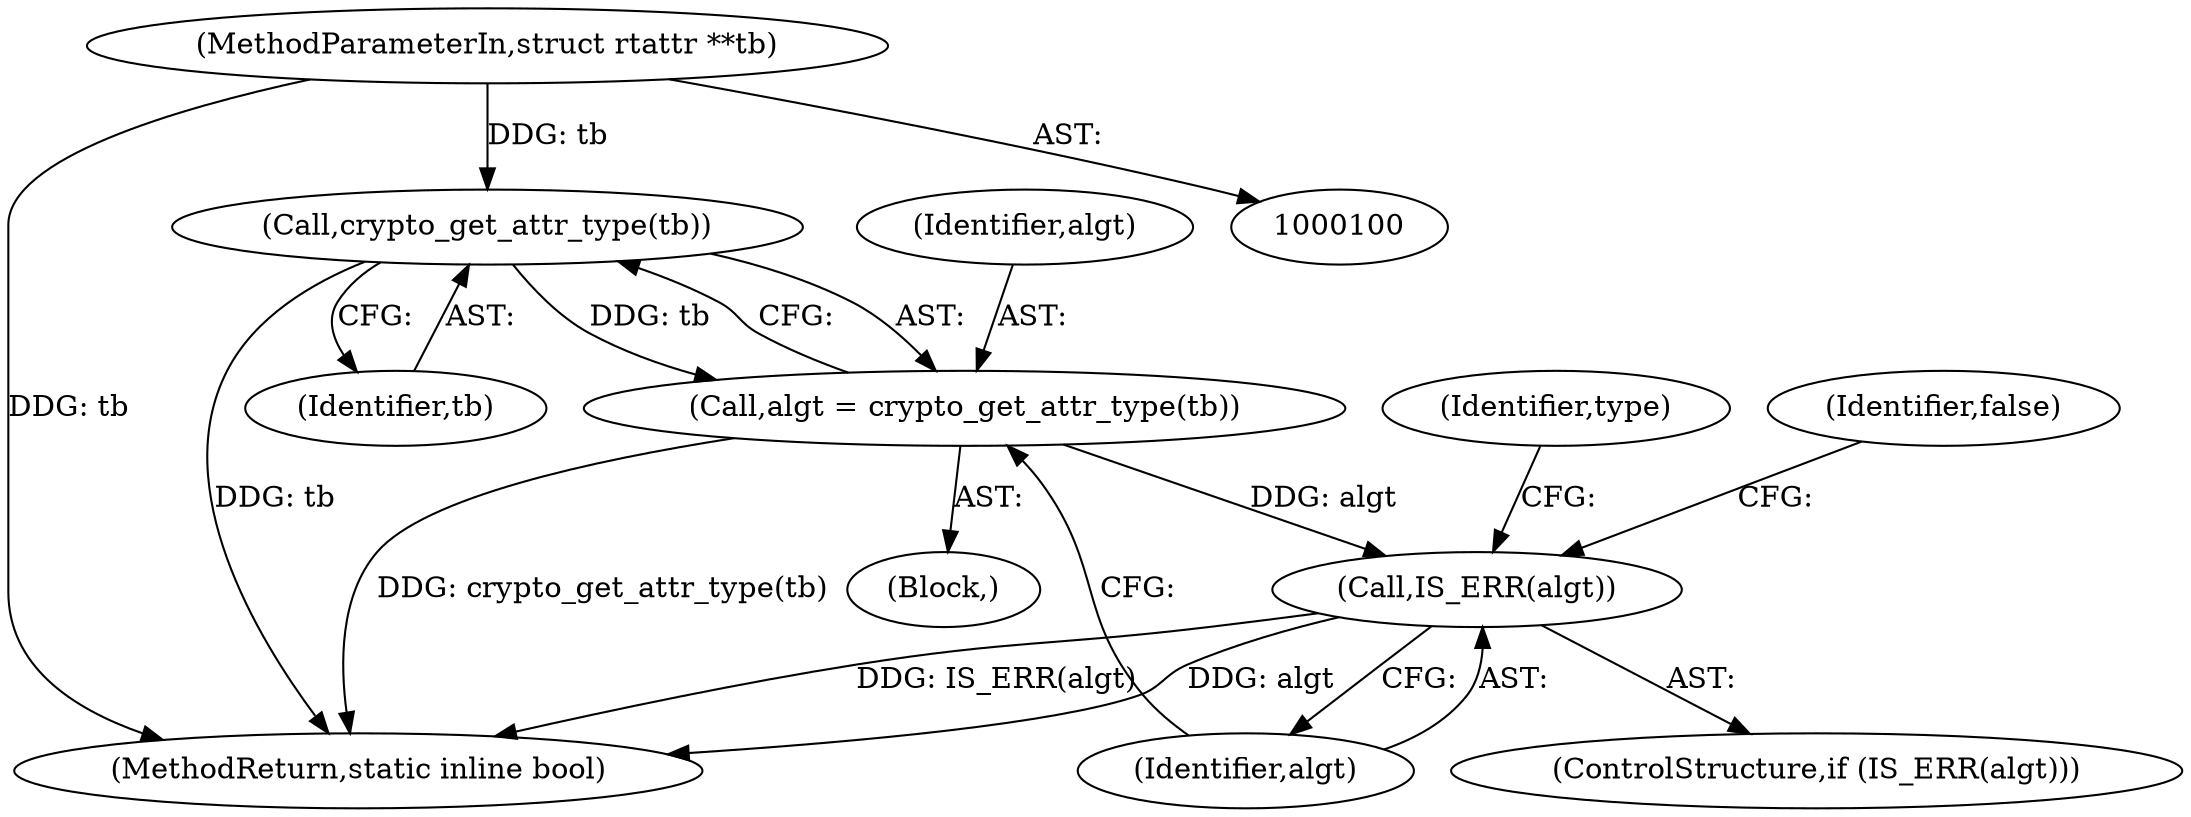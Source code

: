 digraph "0_linux_48a992727d82cb7db076fa15d372178743b1f4cd@API" {
"1000108" [label="(Call,crypto_get_attr_type(tb))"];
"1000101" [label="(MethodParameterIn,struct rtattr **tb)"];
"1000106" [label="(Call,algt = crypto_get_attr_type(tb))"];
"1000111" [label="(Call,IS_ERR(algt))"];
"1000114" [label="(Identifier,false)"];
"1000106" [label="(Call,algt = crypto_get_attr_type(tb))"];
"1000101" [label="(MethodParameterIn,struct rtattr **tb)"];
"1000104" [label="(Block,)"];
"1000144" [label="(MethodReturn,static inline bool)"];
"1000108" [label="(Call,crypto_get_attr_type(tb))"];
"1000107" [label="(Identifier,algt)"];
"1000112" [label="(Identifier,algt)"];
"1000110" [label="(ControlStructure,if (IS_ERR(algt)))"];
"1000117" [label="(Identifier,type)"];
"1000111" [label="(Call,IS_ERR(algt))"];
"1000109" [label="(Identifier,tb)"];
"1000108" -> "1000106"  [label="AST: "];
"1000108" -> "1000109"  [label="CFG: "];
"1000109" -> "1000108"  [label="AST: "];
"1000106" -> "1000108"  [label="CFG: "];
"1000108" -> "1000144"  [label="DDG: tb"];
"1000108" -> "1000106"  [label="DDG: tb"];
"1000101" -> "1000108"  [label="DDG: tb"];
"1000101" -> "1000100"  [label="AST: "];
"1000101" -> "1000144"  [label="DDG: tb"];
"1000106" -> "1000104"  [label="AST: "];
"1000107" -> "1000106"  [label="AST: "];
"1000112" -> "1000106"  [label="CFG: "];
"1000106" -> "1000144"  [label="DDG: crypto_get_attr_type(tb)"];
"1000106" -> "1000111"  [label="DDG: algt"];
"1000111" -> "1000110"  [label="AST: "];
"1000111" -> "1000112"  [label="CFG: "];
"1000112" -> "1000111"  [label="AST: "];
"1000114" -> "1000111"  [label="CFG: "];
"1000117" -> "1000111"  [label="CFG: "];
"1000111" -> "1000144"  [label="DDG: IS_ERR(algt)"];
"1000111" -> "1000144"  [label="DDG: algt"];
}
